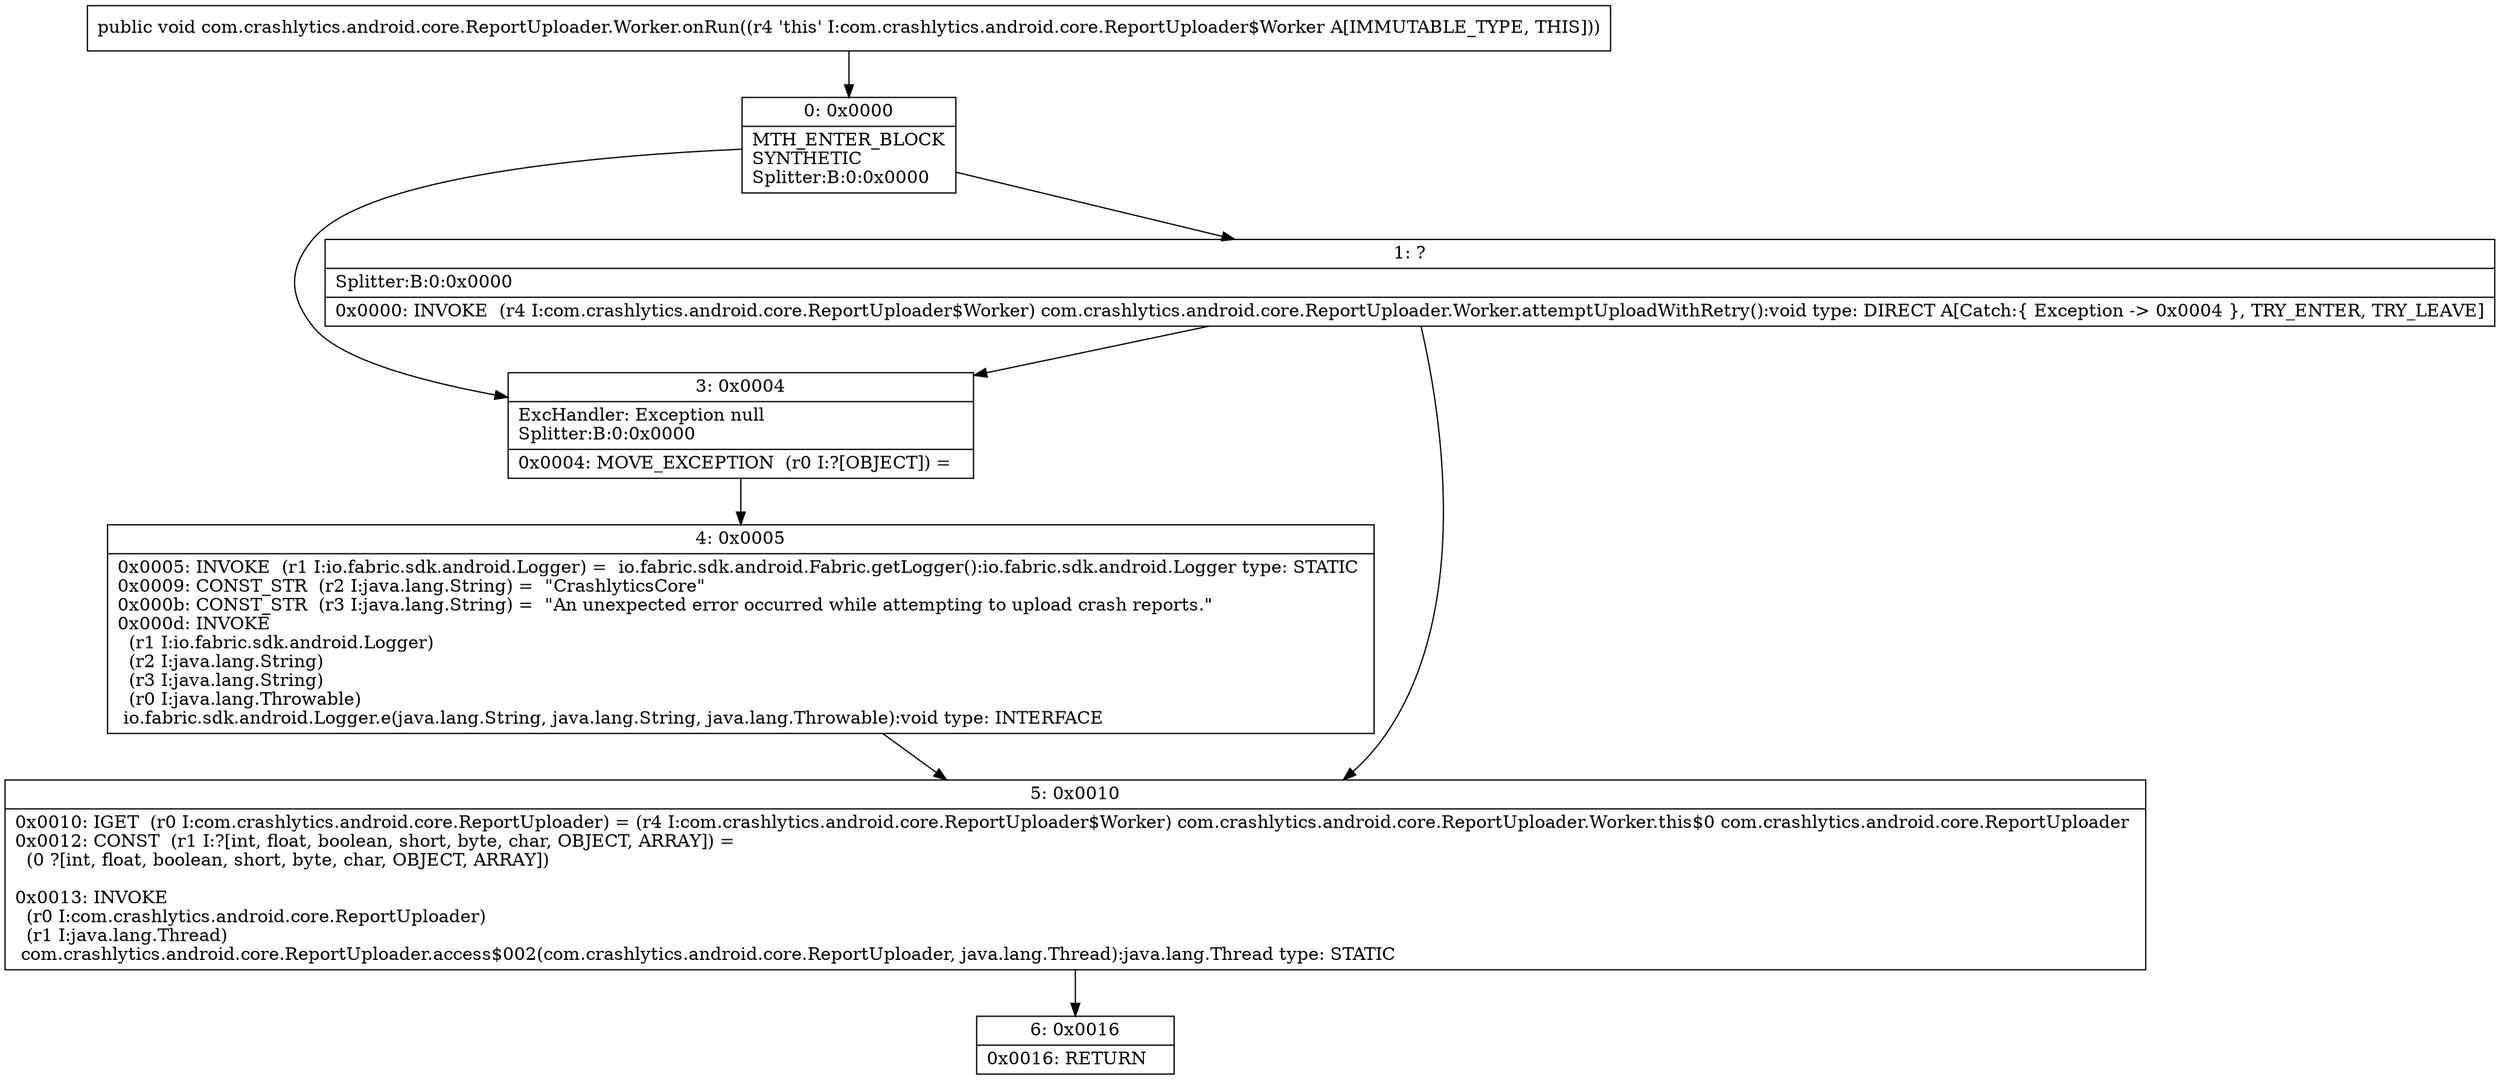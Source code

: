 digraph "CFG forcom.crashlytics.android.core.ReportUploader.Worker.onRun()V" {
Node_0 [shape=record,label="{0\:\ 0x0000|MTH_ENTER_BLOCK\lSYNTHETIC\lSplitter:B:0:0x0000\l}"];
Node_1 [shape=record,label="{1\:\ ?|Splitter:B:0:0x0000\l|0x0000: INVOKE  (r4 I:com.crashlytics.android.core.ReportUploader$Worker) com.crashlytics.android.core.ReportUploader.Worker.attemptUploadWithRetry():void type: DIRECT A[Catch:\{ Exception \-\> 0x0004 \}, TRY_ENTER, TRY_LEAVE]\l}"];
Node_3 [shape=record,label="{3\:\ 0x0004|ExcHandler: Exception null\lSplitter:B:0:0x0000\l|0x0004: MOVE_EXCEPTION  (r0 I:?[OBJECT]) =  \l}"];
Node_4 [shape=record,label="{4\:\ 0x0005|0x0005: INVOKE  (r1 I:io.fabric.sdk.android.Logger) =  io.fabric.sdk.android.Fabric.getLogger():io.fabric.sdk.android.Logger type: STATIC \l0x0009: CONST_STR  (r2 I:java.lang.String) =  \"CrashlyticsCore\" \l0x000b: CONST_STR  (r3 I:java.lang.String) =  \"An unexpected error occurred while attempting to upload crash reports.\" \l0x000d: INVOKE  \l  (r1 I:io.fabric.sdk.android.Logger)\l  (r2 I:java.lang.String)\l  (r3 I:java.lang.String)\l  (r0 I:java.lang.Throwable)\l io.fabric.sdk.android.Logger.e(java.lang.String, java.lang.String, java.lang.Throwable):void type: INTERFACE \l}"];
Node_5 [shape=record,label="{5\:\ 0x0010|0x0010: IGET  (r0 I:com.crashlytics.android.core.ReportUploader) = (r4 I:com.crashlytics.android.core.ReportUploader$Worker) com.crashlytics.android.core.ReportUploader.Worker.this$0 com.crashlytics.android.core.ReportUploader \l0x0012: CONST  (r1 I:?[int, float, boolean, short, byte, char, OBJECT, ARRAY]) = \l  (0 ?[int, float, boolean, short, byte, char, OBJECT, ARRAY])\l \l0x0013: INVOKE  \l  (r0 I:com.crashlytics.android.core.ReportUploader)\l  (r1 I:java.lang.Thread)\l com.crashlytics.android.core.ReportUploader.access$002(com.crashlytics.android.core.ReportUploader, java.lang.Thread):java.lang.Thread type: STATIC \l}"];
Node_6 [shape=record,label="{6\:\ 0x0016|0x0016: RETURN   \l}"];
MethodNode[shape=record,label="{public void com.crashlytics.android.core.ReportUploader.Worker.onRun((r4 'this' I:com.crashlytics.android.core.ReportUploader$Worker A[IMMUTABLE_TYPE, THIS])) }"];
MethodNode -> Node_0;
Node_0 -> Node_1;
Node_0 -> Node_3;
Node_1 -> Node_3;
Node_1 -> Node_5;
Node_3 -> Node_4;
Node_4 -> Node_5;
Node_5 -> Node_6;
}

